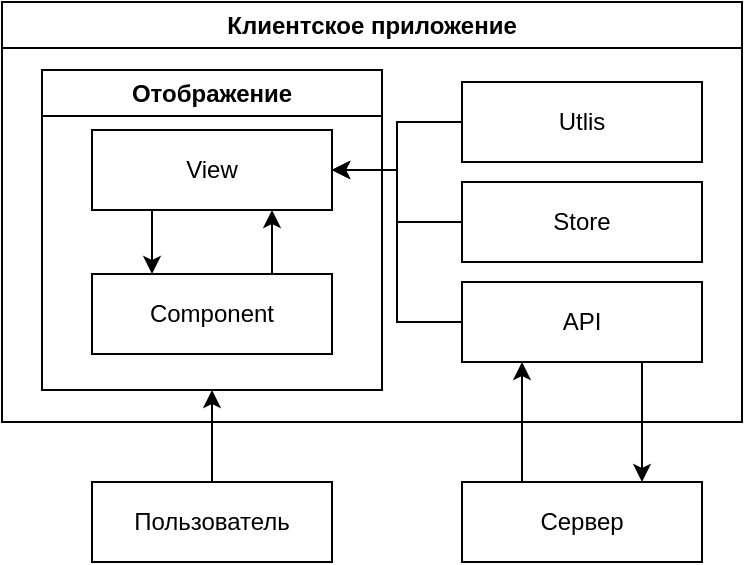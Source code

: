 <mxfile version="24.7.17">
  <diagram name="Page-1" id="0">
    <mxGraphModel dx="626" dy="539" grid="1" gridSize="10" guides="1" tooltips="1" connect="1" arrows="1" fold="1" page="1" pageScale="1" pageWidth="827" pageHeight="1169" math="0" shadow="0">
      <root>
        <mxCell id="0" />
        <mxCell id="1" parent="0" />
        <mxCell id="dq7nGoJ92cTcd7WlIXgT-38" style="edgeStyle=orthogonalEdgeStyle;rounded=0;orthogonalLoop=1;jettySize=auto;html=1;entryX=0.5;entryY=1;entryDx=0;entryDy=0;" edge="1" parent="1" source="dq7nGoJ92cTcd7WlIXgT-21" target="dq7nGoJ92cTcd7WlIXgT-23">
          <mxGeometry relative="1" as="geometry" />
        </mxCell>
        <mxCell id="dq7nGoJ92cTcd7WlIXgT-21" value="Пользователь" style="rounded=0;whiteSpace=wrap;html=1;" vertex="1" parent="1">
          <mxGeometry x="215" y="380" width="120" height="40" as="geometry" />
        </mxCell>
        <mxCell id="dq7nGoJ92cTcd7WlIXgT-22" value="Клиентское приложение" style="swimlane;whiteSpace=wrap;html=1;" vertex="1" parent="1">
          <mxGeometry x="170" y="140" width="370" height="210" as="geometry" />
        </mxCell>
        <mxCell id="dq7nGoJ92cTcd7WlIXgT-23" value="Отображение" style="swimlane;whiteSpace=wrap;html=1;" vertex="1" parent="dq7nGoJ92cTcd7WlIXgT-22">
          <mxGeometry x="20" y="34" width="170" height="160" as="geometry" />
        </mxCell>
        <mxCell id="dq7nGoJ92cTcd7WlIXgT-31" style="edgeStyle=orthogonalEdgeStyle;rounded=0;orthogonalLoop=1;jettySize=auto;html=1;exitX=0.25;exitY=1;exitDx=0;exitDy=0;entryX=0.25;entryY=0;entryDx=0;entryDy=0;" edge="1" parent="dq7nGoJ92cTcd7WlIXgT-23" source="dq7nGoJ92cTcd7WlIXgT-24" target="dq7nGoJ92cTcd7WlIXgT-25">
          <mxGeometry relative="1" as="geometry" />
        </mxCell>
        <mxCell id="dq7nGoJ92cTcd7WlIXgT-24" value="View" style="rounded=0;whiteSpace=wrap;html=1;" vertex="1" parent="dq7nGoJ92cTcd7WlIXgT-23">
          <mxGeometry x="25" y="30" width="120" height="40" as="geometry" />
        </mxCell>
        <mxCell id="dq7nGoJ92cTcd7WlIXgT-32" style="edgeStyle=orthogonalEdgeStyle;rounded=0;orthogonalLoop=1;jettySize=auto;html=1;exitX=0.75;exitY=0;exitDx=0;exitDy=0;entryX=0.75;entryY=1;entryDx=0;entryDy=0;" edge="1" parent="dq7nGoJ92cTcd7WlIXgT-23" source="dq7nGoJ92cTcd7WlIXgT-25" target="dq7nGoJ92cTcd7WlIXgT-24">
          <mxGeometry relative="1" as="geometry" />
        </mxCell>
        <mxCell id="dq7nGoJ92cTcd7WlIXgT-25" value="Component" style="rounded=0;whiteSpace=wrap;html=1;" vertex="1" parent="dq7nGoJ92cTcd7WlIXgT-23">
          <mxGeometry x="25" y="102" width="120" height="40" as="geometry" />
        </mxCell>
        <mxCell id="dq7nGoJ92cTcd7WlIXgT-35" style="edgeStyle=orthogonalEdgeStyle;rounded=0;orthogonalLoop=1;jettySize=auto;html=1;entryX=1;entryY=0.5;entryDx=0;entryDy=0;" edge="1" parent="dq7nGoJ92cTcd7WlIXgT-22" source="dq7nGoJ92cTcd7WlIXgT-26" target="dq7nGoJ92cTcd7WlIXgT-24">
          <mxGeometry relative="1" as="geometry" />
        </mxCell>
        <mxCell id="dq7nGoJ92cTcd7WlIXgT-26" value="API" style="rounded=0;whiteSpace=wrap;html=1;" vertex="1" parent="dq7nGoJ92cTcd7WlIXgT-22">
          <mxGeometry x="230" y="140" width="120" height="40" as="geometry" />
        </mxCell>
        <mxCell id="dq7nGoJ92cTcd7WlIXgT-34" style="edgeStyle=orthogonalEdgeStyle;rounded=0;orthogonalLoop=1;jettySize=auto;html=1;" edge="1" parent="dq7nGoJ92cTcd7WlIXgT-22" source="dq7nGoJ92cTcd7WlIXgT-27" target="dq7nGoJ92cTcd7WlIXgT-24">
          <mxGeometry relative="1" as="geometry" />
        </mxCell>
        <mxCell id="dq7nGoJ92cTcd7WlIXgT-27" value="Store" style="rounded=0;whiteSpace=wrap;html=1;" vertex="1" parent="dq7nGoJ92cTcd7WlIXgT-22">
          <mxGeometry x="230" y="90" width="120" height="40" as="geometry" />
        </mxCell>
        <mxCell id="dq7nGoJ92cTcd7WlIXgT-33" style="edgeStyle=orthogonalEdgeStyle;rounded=0;orthogonalLoop=1;jettySize=auto;html=1;" edge="1" parent="dq7nGoJ92cTcd7WlIXgT-22" source="dq7nGoJ92cTcd7WlIXgT-28" target="dq7nGoJ92cTcd7WlIXgT-24">
          <mxGeometry relative="1" as="geometry" />
        </mxCell>
        <mxCell id="dq7nGoJ92cTcd7WlIXgT-28" value="Utlis" style="rounded=0;whiteSpace=wrap;html=1;" vertex="1" parent="dq7nGoJ92cTcd7WlIXgT-22">
          <mxGeometry x="230" y="40" width="120" height="40" as="geometry" />
        </mxCell>
        <mxCell id="dq7nGoJ92cTcd7WlIXgT-39" style="edgeStyle=orthogonalEdgeStyle;rounded=0;orthogonalLoop=1;jettySize=auto;html=1;exitX=0.25;exitY=0;exitDx=0;exitDy=0;entryX=0.25;entryY=1;entryDx=0;entryDy=0;" edge="1" parent="1" source="dq7nGoJ92cTcd7WlIXgT-29" target="dq7nGoJ92cTcd7WlIXgT-26">
          <mxGeometry relative="1" as="geometry" />
        </mxCell>
        <mxCell id="dq7nGoJ92cTcd7WlIXgT-29" value="Сервер" style="rounded=0;whiteSpace=wrap;html=1;" vertex="1" parent="1">
          <mxGeometry x="400" y="380" width="120" height="40" as="geometry" />
        </mxCell>
        <mxCell id="dq7nGoJ92cTcd7WlIXgT-40" style="edgeStyle=orthogonalEdgeStyle;rounded=0;orthogonalLoop=1;jettySize=auto;html=1;exitX=0.75;exitY=1;exitDx=0;exitDy=0;entryX=0.75;entryY=0;entryDx=0;entryDy=0;" edge="1" parent="1" source="dq7nGoJ92cTcd7WlIXgT-26" target="dq7nGoJ92cTcd7WlIXgT-29">
          <mxGeometry relative="1" as="geometry" />
        </mxCell>
      </root>
    </mxGraphModel>
  </diagram>
</mxfile>
